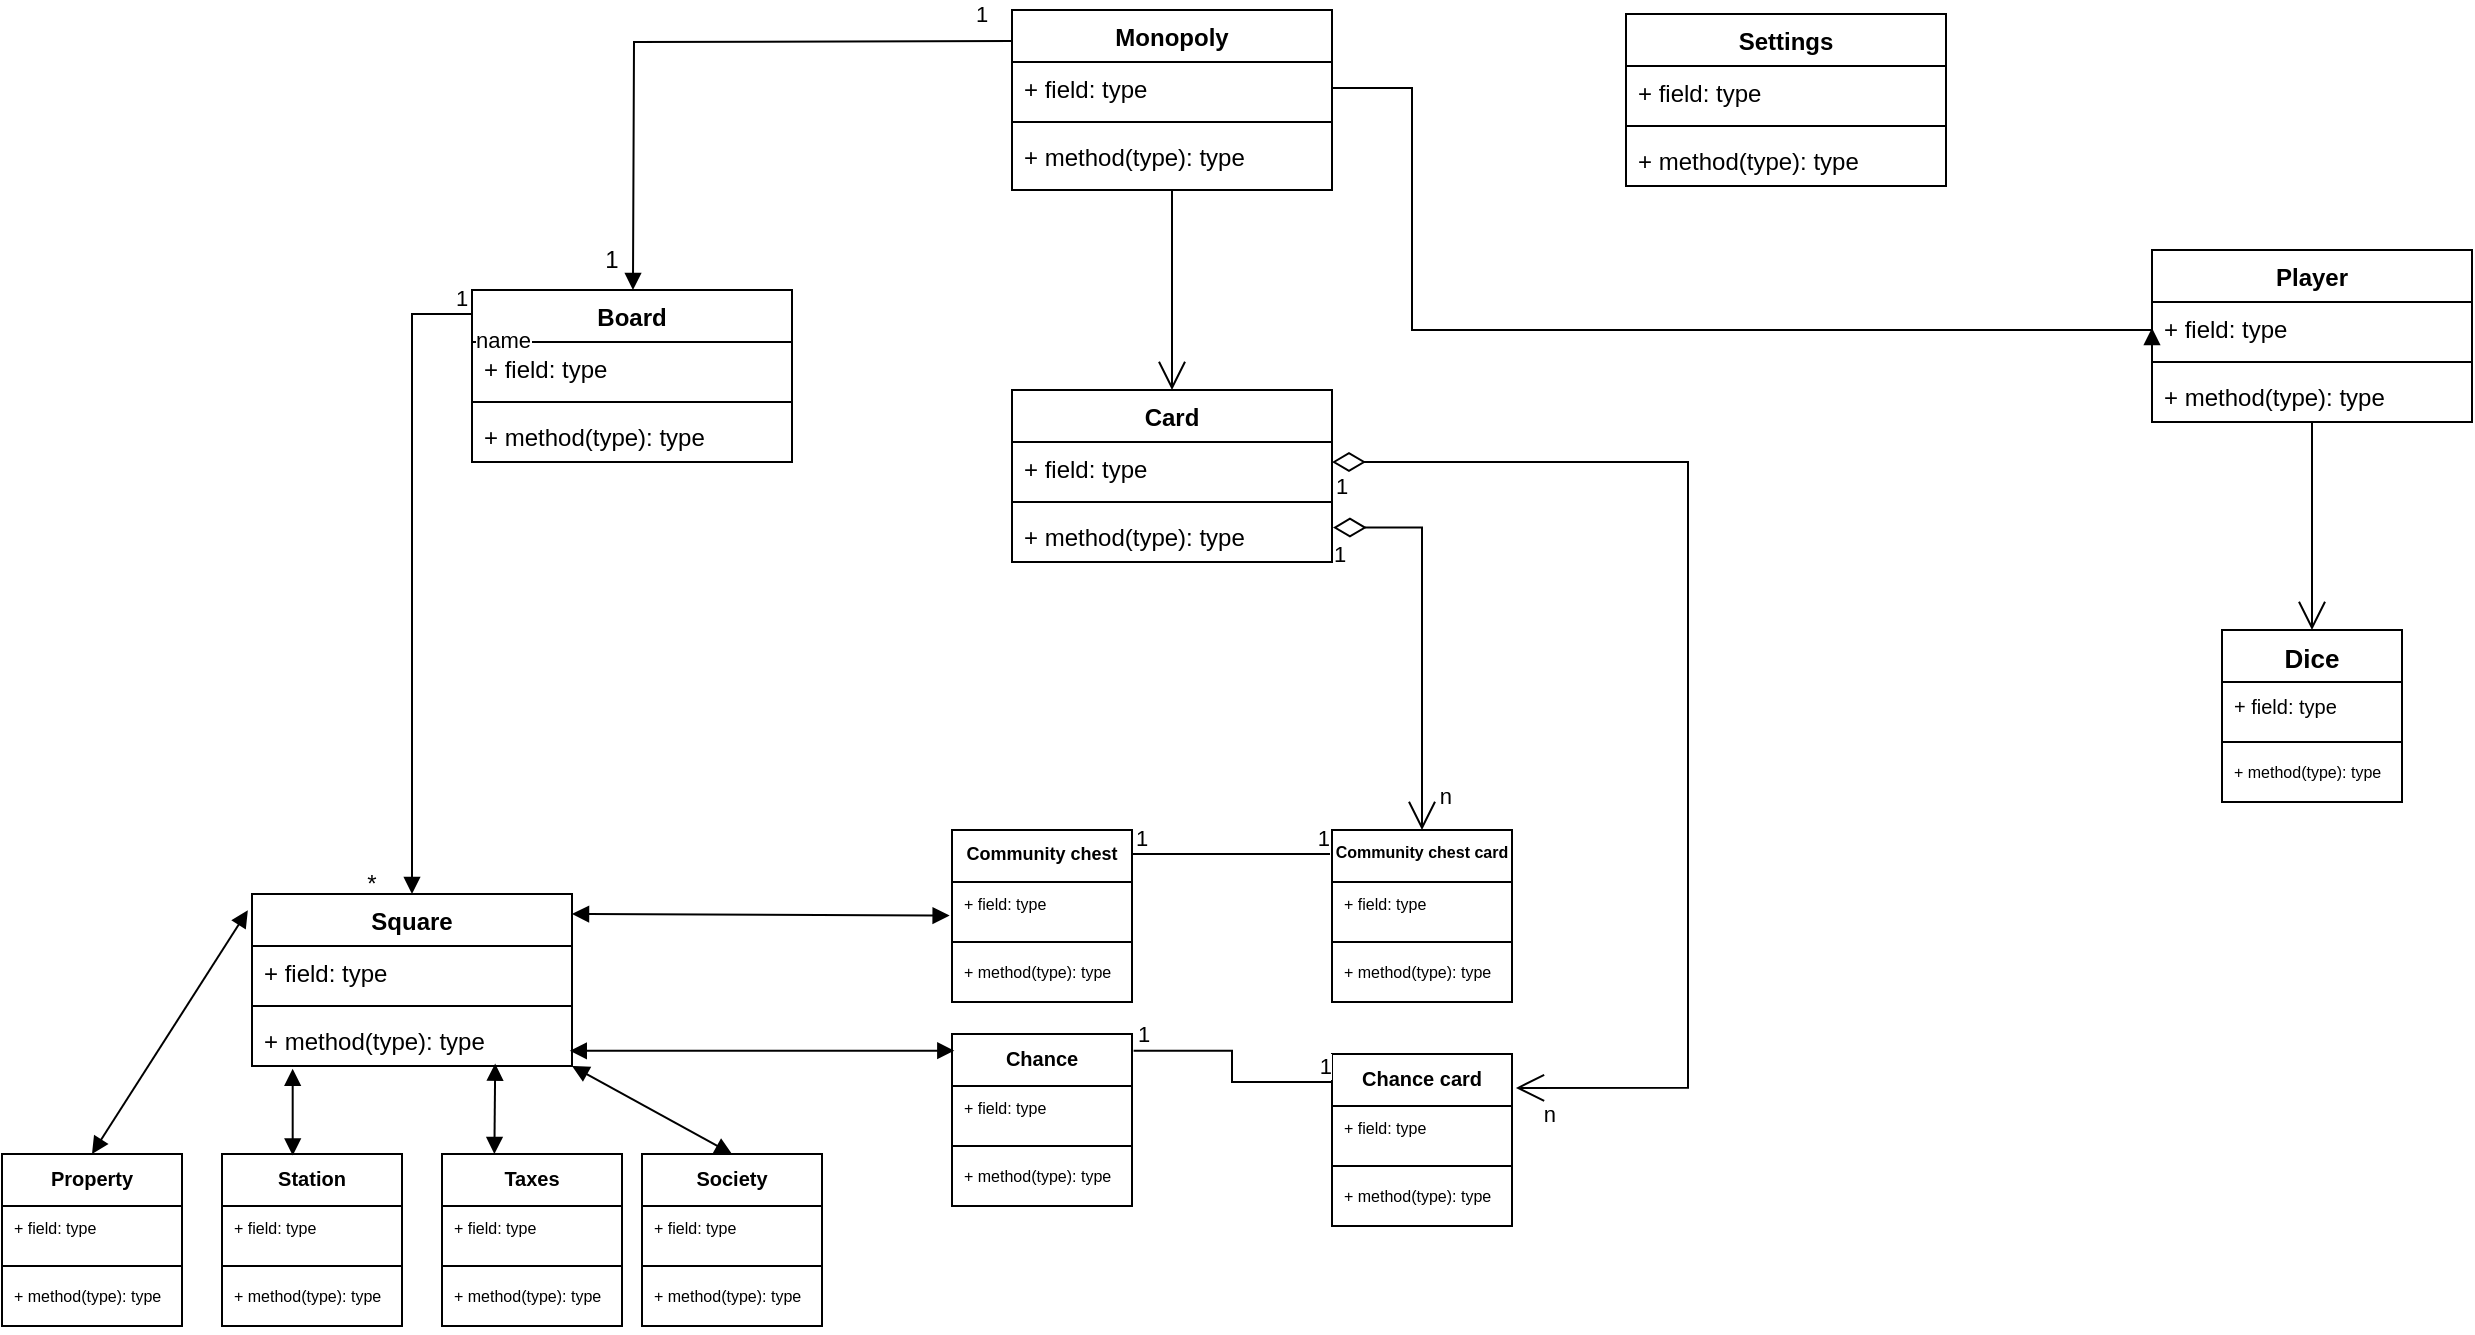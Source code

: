 <mxfile version="24.4.2" type="device">
  <diagram id="C5RBs43oDa-KdzZeNtuy" name="Page-1">
    <mxGraphModel dx="2327" dy="796" grid="1" gridSize="10" guides="1" tooltips="1" connect="1" arrows="1" fold="1" page="1" pageScale="1" pageWidth="827" pageHeight="1169" math="0" shadow="0">
      <root>
        <mxCell id="WIyWlLk6GJQsqaUBKTNV-0" />
        <mxCell id="WIyWlLk6GJQsqaUBKTNV-1" parent="WIyWlLk6GJQsqaUBKTNV-0" />
        <mxCell id="l3H7LoFEWCsbE-hz1oAD-0" value="Monopoly" style="swimlane;fontStyle=1;align=center;verticalAlign=top;childLayout=stackLayout;horizontal=1;startSize=26;horizontalStack=0;resizeParent=1;resizeParentMax=0;resizeLast=0;collapsible=1;marginBottom=0;whiteSpace=wrap;html=1;" parent="WIyWlLk6GJQsqaUBKTNV-1" vertex="1">
          <mxGeometry x="360" y="10" width="160" height="90" as="geometry" />
        </mxCell>
        <mxCell id="l3H7LoFEWCsbE-hz1oAD-1" value="+ field: type" style="text;strokeColor=none;fillColor=none;align=left;verticalAlign=top;spacingLeft=4;spacingRight=4;overflow=hidden;rotatable=0;points=[[0,0.5],[1,0.5]];portConstraint=eastwest;whiteSpace=wrap;html=1;" parent="l3H7LoFEWCsbE-hz1oAD-0" vertex="1">
          <mxGeometry y="26" width="160" height="26" as="geometry" />
        </mxCell>
        <mxCell id="l3H7LoFEWCsbE-hz1oAD-2" value="" style="line;strokeWidth=1;fillColor=none;align=left;verticalAlign=middle;spacingTop=-1;spacingLeft=3;spacingRight=3;rotatable=0;labelPosition=right;points=[];portConstraint=eastwest;strokeColor=inherit;" parent="l3H7LoFEWCsbE-hz1oAD-0" vertex="1">
          <mxGeometry y="52" width="160" height="8" as="geometry" />
        </mxCell>
        <mxCell id="l3H7LoFEWCsbE-hz1oAD-3" value="+ method(type): type" style="text;strokeColor=none;fillColor=none;align=left;verticalAlign=top;spacingLeft=4;spacingRight=4;overflow=hidden;rotatable=0;points=[[0,0.5],[1,0.5]];portConstraint=eastwest;whiteSpace=wrap;html=1;" parent="l3H7LoFEWCsbE-hz1oAD-0" vertex="1">
          <mxGeometry y="60" width="160" height="30" as="geometry" />
        </mxCell>
        <mxCell id="l3H7LoFEWCsbE-hz1oAD-8" value="Square" style="swimlane;fontStyle=1;align=center;verticalAlign=top;childLayout=stackLayout;horizontal=1;startSize=26;horizontalStack=0;resizeParent=1;resizeParentMax=0;resizeLast=0;collapsible=1;marginBottom=0;whiteSpace=wrap;html=1;" parent="WIyWlLk6GJQsqaUBKTNV-1" vertex="1">
          <mxGeometry x="-20" y="452" width="160" height="86" as="geometry" />
        </mxCell>
        <mxCell id="l3H7LoFEWCsbE-hz1oAD-9" value="+ field: type" style="text;strokeColor=none;fillColor=none;align=left;verticalAlign=top;spacingLeft=4;spacingRight=4;overflow=hidden;rotatable=0;points=[[0,0.5],[1,0.5]];portConstraint=eastwest;whiteSpace=wrap;html=1;" parent="l3H7LoFEWCsbE-hz1oAD-8" vertex="1">
          <mxGeometry y="26" width="160" height="26" as="geometry" />
        </mxCell>
        <mxCell id="l3H7LoFEWCsbE-hz1oAD-10" value="" style="line;strokeWidth=1;fillColor=none;align=left;verticalAlign=middle;spacingTop=-1;spacingLeft=3;spacingRight=3;rotatable=0;labelPosition=right;points=[];portConstraint=eastwest;strokeColor=inherit;" parent="l3H7LoFEWCsbE-hz1oAD-8" vertex="1">
          <mxGeometry y="52" width="160" height="8" as="geometry" />
        </mxCell>
        <mxCell id="l3H7LoFEWCsbE-hz1oAD-11" value="+ method(type): type" style="text;strokeColor=none;fillColor=none;align=left;verticalAlign=top;spacingLeft=4;spacingRight=4;overflow=hidden;rotatable=0;points=[[0,0.5],[1,0.5]];portConstraint=eastwest;whiteSpace=wrap;html=1;" parent="l3H7LoFEWCsbE-hz1oAD-8" vertex="1">
          <mxGeometry y="60" width="160" height="26" as="geometry" />
        </mxCell>
        <mxCell id="l3H7LoFEWCsbE-hz1oAD-12" value="Player" style="swimlane;fontStyle=1;align=center;verticalAlign=top;childLayout=stackLayout;horizontal=1;startSize=26;horizontalStack=0;resizeParent=1;resizeParentMax=0;resizeLast=0;collapsible=1;marginBottom=0;whiteSpace=wrap;html=1;" parent="WIyWlLk6GJQsqaUBKTNV-1" vertex="1">
          <mxGeometry x="930" y="130" width="160" height="86" as="geometry" />
        </mxCell>
        <mxCell id="l3H7LoFEWCsbE-hz1oAD-13" value="+ field: type" style="text;strokeColor=none;fillColor=none;align=left;verticalAlign=top;spacingLeft=4;spacingRight=4;overflow=hidden;rotatable=0;points=[[0,0.5],[1,0.5]];portConstraint=eastwest;whiteSpace=wrap;html=1;" parent="l3H7LoFEWCsbE-hz1oAD-12" vertex="1">
          <mxGeometry y="26" width="160" height="26" as="geometry" />
        </mxCell>
        <mxCell id="l3H7LoFEWCsbE-hz1oAD-14" value="" style="line;strokeWidth=1;fillColor=none;align=left;verticalAlign=middle;spacingTop=-1;spacingLeft=3;spacingRight=3;rotatable=0;labelPosition=right;points=[];portConstraint=eastwest;strokeColor=inherit;" parent="l3H7LoFEWCsbE-hz1oAD-12" vertex="1">
          <mxGeometry y="52" width="160" height="8" as="geometry" />
        </mxCell>
        <mxCell id="l3H7LoFEWCsbE-hz1oAD-15" value="+ method(type): type" style="text;strokeColor=none;fillColor=none;align=left;verticalAlign=top;spacingLeft=4;spacingRight=4;overflow=hidden;rotatable=0;points=[[0,0.5],[1,0.5]];portConstraint=eastwest;whiteSpace=wrap;html=1;" parent="l3H7LoFEWCsbE-hz1oAD-12" vertex="1">
          <mxGeometry y="60" width="160" height="26" as="geometry" />
        </mxCell>
        <mxCell id="l3H7LoFEWCsbE-hz1oAD-16" value="Settings" style="swimlane;fontStyle=1;align=center;verticalAlign=top;childLayout=stackLayout;horizontal=1;startSize=26;horizontalStack=0;resizeParent=1;resizeParentMax=0;resizeLast=0;collapsible=1;marginBottom=0;whiteSpace=wrap;html=1;" parent="WIyWlLk6GJQsqaUBKTNV-1" vertex="1">
          <mxGeometry x="667" y="12" width="160" height="86" as="geometry" />
        </mxCell>
        <mxCell id="l3H7LoFEWCsbE-hz1oAD-17" value="+ field: type" style="text;strokeColor=none;fillColor=none;align=left;verticalAlign=top;spacingLeft=4;spacingRight=4;overflow=hidden;rotatable=0;points=[[0,0.5],[1,0.5]];portConstraint=eastwest;whiteSpace=wrap;html=1;" parent="l3H7LoFEWCsbE-hz1oAD-16" vertex="1">
          <mxGeometry y="26" width="160" height="26" as="geometry" />
        </mxCell>
        <mxCell id="l3H7LoFEWCsbE-hz1oAD-18" value="" style="line;strokeWidth=1;fillColor=none;align=left;verticalAlign=middle;spacingTop=-1;spacingLeft=3;spacingRight=3;rotatable=0;labelPosition=right;points=[];portConstraint=eastwest;strokeColor=inherit;" parent="l3H7LoFEWCsbE-hz1oAD-16" vertex="1">
          <mxGeometry y="52" width="160" height="8" as="geometry" />
        </mxCell>
        <mxCell id="l3H7LoFEWCsbE-hz1oAD-19" value="+ method(type): type" style="text;strokeColor=none;fillColor=none;align=left;verticalAlign=top;spacingLeft=4;spacingRight=4;overflow=hidden;rotatable=0;points=[[0,0.5],[1,0.5]];portConstraint=eastwest;whiteSpace=wrap;html=1;" parent="l3H7LoFEWCsbE-hz1oAD-16" vertex="1">
          <mxGeometry y="60" width="160" height="26" as="geometry" />
        </mxCell>
        <mxCell id="l3H7LoFEWCsbE-hz1oAD-20" value="Card" style="swimlane;fontStyle=1;align=center;verticalAlign=top;childLayout=stackLayout;horizontal=1;startSize=26;horizontalStack=0;resizeParent=1;resizeParentMax=0;resizeLast=0;collapsible=1;marginBottom=0;whiteSpace=wrap;html=1;" parent="WIyWlLk6GJQsqaUBKTNV-1" vertex="1">
          <mxGeometry x="360" y="200" width="160" height="86" as="geometry" />
        </mxCell>
        <mxCell id="l3H7LoFEWCsbE-hz1oAD-21" value="+ field: type" style="text;strokeColor=none;fillColor=none;align=left;verticalAlign=top;spacingLeft=4;spacingRight=4;overflow=hidden;rotatable=0;points=[[0,0.5],[1,0.5]];portConstraint=eastwest;whiteSpace=wrap;html=1;" parent="l3H7LoFEWCsbE-hz1oAD-20" vertex="1">
          <mxGeometry y="26" width="160" height="26" as="geometry" />
        </mxCell>
        <mxCell id="l3H7LoFEWCsbE-hz1oAD-22" value="" style="line;strokeWidth=1;fillColor=none;align=left;verticalAlign=middle;spacingTop=-1;spacingLeft=3;spacingRight=3;rotatable=0;labelPosition=right;points=[];portConstraint=eastwest;strokeColor=inherit;" parent="l3H7LoFEWCsbE-hz1oAD-20" vertex="1">
          <mxGeometry y="52" width="160" height="8" as="geometry" />
        </mxCell>
        <mxCell id="l3H7LoFEWCsbE-hz1oAD-23" value="+ method(type): type" style="text;strokeColor=none;fillColor=none;align=left;verticalAlign=top;spacingLeft=4;spacingRight=4;overflow=hidden;rotatable=0;points=[[0,0.5],[1,0.5]];portConstraint=eastwest;whiteSpace=wrap;html=1;" parent="l3H7LoFEWCsbE-hz1oAD-20" vertex="1">
          <mxGeometry y="60" width="160" height="26" as="geometry" />
        </mxCell>
        <mxCell id="l3H7LoFEWCsbE-hz1oAD-24" value="Board" style="swimlane;fontStyle=1;align=center;verticalAlign=top;childLayout=stackLayout;horizontal=1;startSize=26;horizontalStack=0;resizeParent=1;resizeParentMax=0;resizeLast=0;collapsible=1;marginBottom=0;whiteSpace=wrap;html=1;" parent="WIyWlLk6GJQsqaUBKTNV-1" vertex="1">
          <mxGeometry x="90" y="150" width="160" height="86" as="geometry" />
        </mxCell>
        <mxCell id="l3H7LoFEWCsbE-hz1oAD-25" value="+ field: type" style="text;strokeColor=none;fillColor=none;align=left;verticalAlign=top;spacingLeft=4;spacingRight=4;overflow=hidden;rotatable=0;points=[[0,0.5],[1,0.5]];portConstraint=eastwest;whiteSpace=wrap;html=1;" parent="l3H7LoFEWCsbE-hz1oAD-24" vertex="1">
          <mxGeometry y="26" width="160" height="26" as="geometry" />
        </mxCell>
        <mxCell id="l3H7LoFEWCsbE-hz1oAD-26" value="" style="line;strokeWidth=1;fillColor=none;align=left;verticalAlign=middle;spacingTop=-1;spacingLeft=3;spacingRight=3;rotatable=0;labelPosition=right;points=[];portConstraint=eastwest;strokeColor=inherit;" parent="l3H7LoFEWCsbE-hz1oAD-24" vertex="1">
          <mxGeometry y="52" width="160" height="8" as="geometry" />
        </mxCell>
        <mxCell id="l3H7LoFEWCsbE-hz1oAD-27" value="+ method(type): type" style="text;strokeColor=none;fillColor=none;align=left;verticalAlign=top;spacingLeft=4;spacingRight=4;overflow=hidden;rotatable=0;points=[[0,0.5],[1,0.5]];portConstraint=eastwest;whiteSpace=wrap;html=1;" parent="l3H7LoFEWCsbE-hz1oAD-24" vertex="1">
          <mxGeometry y="60" width="160" height="26" as="geometry" />
        </mxCell>
        <mxCell id="Fxa2L2Occt2kmah8s3lg-3" value="" style="endArrow=block;endFill=1;html=1;edgeStyle=orthogonalEdgeStyle;align=left;verticalAlign=top;rounded=0;entryX=0.5;entryY=0;entryDx=0;entryDy=0;exitX=-0.003;exitY=0.18;exitDx=0;exitDy=0;exitPerimeter=0;" edge="1" parent="WIyWlLk6GJQsqaUBKTNV-1">
          <mxGeometry x="-0.749" y="10" relative="1" as="geometry">
            <mxPoint x="360" y="25.48" as="sourcePoint" />
            <mxPoint x="170.48" y="150" as="targetPoint" />
            <mxPoint as="offset" />
          </mxGeometry>
        </mxCell>
        <mxCell id="Fxa2L2Occt2kmah8s3lg-4" value="1" style="edgeLabel;resizable=0;html=1;align=left;verticalAlign=bottom;" connectable="0" vertex="1" parent="Fxa2L2Occt2kmah8s3lg-3">
          <mxGeometry x="-1" relative="1" as="geometry">
            <mxPoint x="-20" y="-5" as="offset" />
          </mxGeometry>
        </mxCell>
        <mxCell id="Fxa2L2Occt2kmah8s3lg-5" value="1" style="text;strokeColor=none;align=center;fillColor=none;html=1;verticalAlign=middle;whiteSpace=wrap;rounded=0;" vertex="1" parent="WIyWlLk6GJQsqaUBKTNV-1">
          <mxGeometry x="130" y="120" width="60" height="30" as="geometry" />
        </mxCell>
        <mxCell id="Fxa2L2Occt2kmah8s3lg-7" value="name" style="endArrow=block;endFill=1;html=1;edgeStyle=orthogonalEdgeStyle;align=left;verticalAlign=top;rounded=0;exitX=-0.003;exitY=0.14;exitDx=0;exitDy=0;exitPerimeter=0;entryX=0.5;entryY=0;entryDx=0;entryDy=0;" edge="1" parent="WIyWlLk6GJQsqaUBKTNV-1" source="l3H7LoFEWCsbE-hz1oAD-24" target="l3H7LoFEWCsbE-hz1oAD-8">
          <mxGeometry x="-1" relative="1" as="geometry">
            <mxPoint x="100" y="280" as="sourcePoint" />
            <mxPoint x="260" y="280" as="targetPoint" />
          </mxGeometry>
        </mxCell>
        <mxCell id="Fxa2L2Occt2kmah8s3lg-8" value="1" style="edgeLabel;resizable=0;html=1;align=left;verticalAlign=bottom;" connectable="0" vertex="1" parent="Fxa2L2Occt2kmah8s3lg-7">
          <mxGeometry x="-1" relative="1" as="geometry">
            <mxPoint x="-10" as="offset" />
          </mxGeometry>
        </mxCell>
        <mxCell id="Fxa2L2Occt2kmah8s3lg-9" value="*" style="text;strokeColor=none;align=center;fillColor=none;html=1;verticalAlign=middle;whiteSpace=wrap;rounded=0;" vertex="1" parent="WIyWlLk6GJQsqaUBKTNV-1">
          <mxGeometry x="10" y="432" width="60" height="30" as="geometry" />
        </mxCell>
        <mxCell id="Fxa2L2Occt2kmah8s3lg-10" value="Property" style="swimlane;fontStyle=1;align=center;verticalAlign=top;childLayout=stackLayout;horizontal=1;startSize=26;horizontalStack=0;resizeParent=1;resizeParentMax=0;resizeLast=0;collapsible=1;marginBottom=0;whiteSpace=wrap;html=1;fontSize=10;" vertex="1" parent="WIyWlLk6GJQsqaUBKTNV-1">
          <mxGeometry x="-145" y="582" width="90" height="86" as="geometry" />
        </mxCell>
        <mxCell id="Fxa2L2Occt2kmah8s3lg-11" value="+ field: type" style="text;strokeColor=none;fillColor=none;align=left;verticalAlign=top;spacingLeft=4;spacingRight=4;overflow=hidden;rotatable=0;points=[[0,0.5],[1,0.5]];portConstraint=eastwest;whiteSpace=wrap;html=1;fontSize=8;" vertex="1" parent="Fxa2L2Occt2kmah8s3lg-10">
          <mxGeometry y="26" width="90" height="26" as="geometry" />
        </mxCell>
        <mxCell id="Fxa2L2Occt2kmah8s3lg-12" value="" style="line;strokeWidth=1;fillColor=none;align=left;verticalAlign=middle;spacingTop=-1;spacingLeft=3;spacingRight=3;rotatable=0;labelPosition=right;points=[];portConstraint=eastwest;strokeColor=inherit;" vertex="1" parent="Fxa2L2Occt2kmah8s3lg-10">
          <mxGeometry y="52" width="90" height="8" as="geometry" />
        </mxCell>
        <mxCell id="Fxa2L2Occt2kmah8s3lg-13" value="+ method(type): type" style="text;strokeColor=none;fillColor=none;align=left;verticalAlign=top;spacingLeft=4;spacingRight=4;overflow=hidden;rotatable=0;points=[[0,0.5],[1,0.5]];portConstraint=eastwest;whiteSpace=wrap;html=1;fontSize=8;" vertex="1" parent="Fxa2L2Occt2kmah8s3lg-10">
          <mxGeometry y="60" width="90" height="26" as="geometry" />
        </mxCell>
        <mxCell id="Fxa2L2Occt2kmah8s3lg-14" value="Station" style="swimlane;fontStyle=1;align=center;verticalAlign=top;childLayout=stackLayout;horizontal=1;startSize=26;horizontalStack=0;resizeParent=1;resizeParentMax=0;resizeLast=0;collapsible=1;marginBottom=0;whiteSpace=wrap;html=1;fontSize=10;" vertex="1" parent="WIyWlLk6GJQsqaUBKTNV-1">
          <mxGeometry x="-35" y="582" width="90" height="86" as="geometry" />
        </mxCell>
        <mxCell id="Fxa2L2Occt2kmah8s3lg-15" value="+ field: type" style="text;strokeColor=none;fillColor=none;align=left;verticalAlign=top;spacingLeft=4;spacingRight=4;overflow=hidden;rotatable=0;points=[[0,0.5],[1,0.5]];portConstraint=eastwest;whiteSpace=wrap;html=1;fontSize=8;" vertex="1" parent="Fxa2L2Occt2kmah8s3lg-14">
          <mxGeometry y="26" width="90" height="26" as="geometry" />
        </mxCell>
        <mxCell id="Fxa2L2Occt2kmah8s3lg-16" value="" style="line;strokeWidth=1;fillColor=none;align=left;verticalAlign=middle;spacingTop=-1;spacingLeft=3;spacingRight=3;rotatable=0;labelPosition=right;points=[];portConstraint=eastwest;strokeColor=inherit;" vertex="1" parent="Fxa2L2Occt2kmah8s3lg-14">
          <mxGeometry y="52" width="90" height="8" as="geometry" />
        </mxCell>
        <mxCell id="Fxa2L2Occt2kmah8s3lg-17" value="+ method(type): type" style="text;strokeColor=none;fillColor=none;align=left;verticalAlign=top;spacingLeft=4;spacingRight=4;overflow=hidden;rotatable=0;points=[[0,0.5],[1,0.5]];portConstraint=eastwest;whiteSpace=wrap;html=1;fontSize=8;" vertex="1" parent="Fxa2L2Occt2kmah8s3lg-14">
          <mxGeometry y="60" width="90" height="26" as="geometry" />
        </mxCell>
        <mxCell id="Fxa2L2Occt2kmah8s3lg-22" value="Taxes" style="swimlane;fontStyle=1;align=center;verticalAlign=top;childLayout=stackLayout;horizontal=1;startSize=26;horizontalStack=0;resizeParent=1;resizeParentMax=0;resizeLast=0;collapsible=1;marginBottom=0;whiteSpace=wrap;html=1;fontSize=10;" vertex="1" parent="WIyWlLk6GJQsqaUBKTNV-1">
          <mxGeometry x="75" y="582" width="90" height="86" as="geometry" />
        </mxCell>
        <mxCell id="Fxa2L2Occt2kmah8s3lg-23" value="+ field: type" style="text;strokeColor=none;fillColor=none;align=left;verticalAlign=top;spacingLeft=4;spacingRight=4;overflow=hidden;rotatable=0;points=[[0,0.5],[1,0.5]];portConstraint=eastwest;whiteSpace=wrap;html=1;fontSize=8;" vertex="1" parent="Fxa2L2Occt2kmah8s3lg-22">
          <mxGeometry y="26" width="90" height="26" as="geometry" />
        </mxCell>
        <mxCell id="Fxa2L2Occt2kmah8s3lg-24" value="" style="line;strokeWidth=1;fillColor=none;align=left;verticalAlign=middle;spacingTop=-1;spacingLeft=3;spacingRight=3;rotatable=0;labelPosition=right;points=[];portConstraint=eastwest;strokeColor=inherit;" vertex="1" parent="Fxa2L2Occt2kmah8s3lg-22">
          <mxGeometry y="52" width="90" height="8" as="geometry" />
        </mxCell>
        <mxCell id="Fxa2L2Occt2kmah8s3lg-25" value="+ method(type): type" style="text;strokeColor=none;fillColor=none;align=left;verticalAlign=top;spacingLeft=4;spacingRight=4;overflow=hidden;rotatable=0;points=[[0,0.5],[1,0.5]];portConstraint=eastwest;whiteSpace=wrap;html=1;fontSize=8;" vertex="1" parent="Fxa2L2Occt2kmah8s3lg-22">
          <mxGeometry y="60" width="90" height="26" as="geometry" />
        </mxCell>
        <mxCell id="Fxa2L2Occt2kmah8s3lg-26" value="Society" style="swimlane;fontStyle=1;align=center;verticalAlign=top;childLayout=stackLayout;horizontal=1;startSize=26;horizontalStack=0;resizeParent=1;resizeParentMax=0;resizeLast=0;collapsible=1;marginBottom=0;whiteSpace=wrap;html=1;fontSize=10;" vertex="1" parent="WIyWlLk6GJQsqaUBKTNV-1">
          <mxGeometry x="175" y="582" width="90" height="86" as="geometry" />
        </mxCell>
        <mxCell id="Fxa2L2Occt2kmah8s3lg-27" value="+ field: type" style="text;strokeColor=none;fillColor=none;align=left;verticalAlign=top;spacingLeft=4;spacingRight=4;overflow=hidden;rotatable=0;points=[[0,0.5],[1,0.5]];portConstraint=eastwest;whiteSpace=wrap;html=1;fontSize=8;" vertex="1" parent="Fxa2L2Occt2kmah8s3lg-26">
          <mxGeometry y="26" width="90" height="26" as="geometry" />
        </mxCell>
        <mxCell id="Fxa2L2Occt2kmah8s3lg-28" value="" style="line;strokeWidth=1;fillColor=none;align=left;verticalAlign=middle;spacingTop=-1;spacingLeft=3;spacingRight=3;rotatable=0;labelPosition=right;points=[];portConstraint=eastwest;strokeColor=inherit;" vertex="1" parent="Fxa2L2Occt2kmah8s3lg-26">
          <mxGeometry y="52" width="90" height="8" as="geometry" />
        </mxCell>
        <mxCell id="Fxa2L2Occt2kmah8s3lg-29" value="+ method(type): type" style="text;strokeColor=none;fillColor=none;align=left;verticalAlign=top;spacingLeft=4;spacingRight=4;overflow=hidden;rotatable=0;points=[[0,0.5],[1,0.5]];portConstraint=eastwest;whiteSpace=wrap;html=1;fontSize=8;" vertex="1" parent="Fxa2L2Occt2kmah8s3lg-26">
          <mxGeometry y="60" width="90" height="26" as="geometry" />
        </mxCell>
        <mxCell id="Fxa2L2Occt2kmah8s3lg-30" value="Community chest" style="swimlane;fontStyle=1;align=center;verticalAlign=top;childLayout=stackLayout;horizontal=1;startSize=26;horizontalStack=0;resizeParent=1;resizeParentMax=0;resizeLast=0;collapsible=1;marginBottom=0;whiteSpace=wrap;html=1;fontSize=9;" vertex="1" parent="WIyWlLk6GJQsqaUBKTNV-1">
          <mxGeometry x="330" y="420" width="90" height="86" as="geometry">
            <mxRectangle x="180" y="470" width="110" height="26" as="alternateBounds" />
          </mxGeometry>
        </mxCell>
        <mxCell id="Fxa2L2Occt2kmah8s3lg-31" value="+ field: type" style="text;strokeColor=none;fillColor=none;align=left;verticalAlign=top;spacingLeft=4;spacingRight=4;overflow=hidden;rotatable=0;points=[[0,0.5],[1,0.5]];portConstraint=eastwest;whiteSpace=wrap;html=1;fontSize=8;" vertex="1" parent="Fxa2L2Occt2kmah8s3lg-30">
          <mxGeometry y="26" width="90" height="26" as="geometry" />
        </mxCell>
        <mxCell id="Fxa2L2Occt2kmah8s3lg-32" value="" style="line;strokeWidth=1;fillColor=none;align=left;verticalAlign=middle;spacingTop=-1;spacingLeft=3;spacingRight=3;rotatable=0;labelPosition=right;points=[];portConstraint=eastwest;strokeColor=inherit;" vertex="1" parent="Fxa2L2Occt2kmah8s3lg-30">
          <mxGeometry y="52" width="90" height="8" as="geometry" />
        </mxCell>
        <mxCell id="Fxa2L2Occt2kmah8s3lg-33" value="+ method(type): type" style="text;strokeColor=none;fillColor=none;align=left;verticalAlign=top;spacingLeft=4;spacingRight=4;overflow=hidden;rotatable=0;points=[[0,0.5],[1,0.5]];portConstraint=eastwest;whiteSpace=wrap;html=1;fontSize=8;" vertex="1" parent="Fxa2L2Occt2kmah8s3lg-30">
          <mxGeometry y="60" width="90" height="26" as="geometry" />
        </mxCell>
        <mxCell id="Fxa2L2Occt2kmah8s3lg-34" value="Chance" style="swimlane;fontStyle=1;align=center;verticalAlign=top;childLayout=stackLayout;horizontal=1;startSize=26;horizontalStack=0;resizeParent=1;resizeParentMax=0;resizeLast=0;collapsible=1;marginBottom=0;whiteSpace=wrap;html=1;fontSize=10;" vertex="1" parent="WIyWlLk6GJQsqaUBKTNV-1">
          <mxGeometry x="330" y="522" width="90" height="86" as="geometry" />
        </mxCell>
        <mxCell id="Fxa2L2Occt2kmah8s3lg-35" value="+ field: type" style="text;strokeColor=none;fillColor=none;align=left;verticalAlign=top;spacingLeft=4;spacingRight=4;overflow=hidden;rotatable=0;points=[[0,0.5],[1,0.5]];portConstraint=eastwest;whiteSpace=wrap;html=1;fontSize=8;" vertex="1" parent="Fxa2L2Occt2kmah8s3lg-34">
          <mxGeometry y="26" width="90" height="26" as="geometry" />
        </mxCell>
        <mxCell id="Fxa2L2Occt2kmah8s3lg-36" value="" style="line;strokeWidth=1;fillColor=none;align=left;verticalAlign=middle;spacingTop=-1;spacingLeft=3;spacingRight=3;rotatable=0;labelPosition=right;points=[];portConstraint=eastwest;strokeColor=inherit;" vertex="1" parent="Fxa2L2Occt2kmah8s3lg-34">
          <mxGeometry y="52" width="90" height="8" as="geometry" />
        </mxCell>
        <mxCell id="Fxa2L2Occt2kmah8s3lg-37" value="+ method(type): type" style="text;strokeColor=none;fillColor=none;align=left;verticalAlign=top;spacingLeft=4;spacingRight=4;overflow=hidden;rotatable=0;points=[[0,0.5],[1,0.5]];portConstraint=eastwest;whiteSpace=wrap;html=1;fontSize=8;" vertex="1" parent="Fxa2L2Occt2kmah8s3lg-34">
          <mxGeometry y="60" width="90" height="26" as="geometry" />
        </mxCell>
        <mxCell id="Fxa2L2Occt2kmah8s3lg-38" value="Community chest card" style="swimlane;fontStyle=1;align=center;verticalAlign=top;childLayout=stackLayout;horizontal=1;startSize=26;horizontalStack=0;resizeParent=1;resizeParentMax=0;resizeLast=0;collapsible=1;marginBottom=0;whiteSpace=wrap;html=1;fontSize=8;" vertex="1" parent="WIyWlLk6GJQsqaUBKTNV-1">
          <mxGeometry x="520" y="420" width="90" height="86" as="geometry" />
        </mxCell>
        <mxCell id="Fxa2L2Occt2kmah8s3lg-39" value="+ field: type" style="text;strokeColor=none;fillColor=none;align=left;verticalAlign=top;spacingLeft=4;spacingRight=4;overflow=hidden;rotatable=0;points=[[0,0.5],[1,0.5]];portConstraint=eastwest;whiteSpace=wrap;html=1;fontSize=8;" vertex="1" parent="Fxa2L2Occt2kmah8s3lg-38">
          <mxGeometry y="26" width="90" height="26" as="geometry" />
        </mxCell>
        <mxCell id="Fxa2L2Occt2kmah8s3lg-40" value="" style="line;strokeWidth=1;fillColor=none;align=left;verticalAlign=middle;spacingTop=-1;spacingLeft=3;spacingRight=3;rotatable=0;labelPosition=right;points=[];portConstraint=eastwest;strokeColor=inherit;" vertex="1" parent="Fxa2L2Occt2kmah8s3lg-38">
          <mxGeometry y="52" width="90" height="8" as="geometry" />
        </mxCell>
        <mxCell id="Fxa2L2Occt2kmah8s3lg-41" value="+ method(type): type" style="text;strokeColor=none;fillColor=none;align=left;verticalAlign=top;spacingLeft=4;spacingRight=4;overflow=hidden;rotatable=0;points=[[0,0.5],[1,0.5]];portConstraint=eastwest;whiteSpace=wrap;html=1;fontSize=8;" vertex="1" parent="Fxa2L2Occt2kmah8s3lg-38">
          <mxGeometry y="60" width="90" height="26" as="geometry" />
        </mxCell>
        <mxCell id="Fxa2L2Occt2kmah8s3lg-42" value="Chance card" style="swimlane;fontStyle=1;align=center;verticalAlign=top;childLayout=stackLayout;horizontal=1;startSize=26;horizontalStack=0;resizeParent=1;resizeParentMax=0;resizeLast=0;collapsible=1;marginBottom=0;whiteSpace=wrap;html=1;fontSize=10;" vertex="1" parent="WIyWlLk6GJQsqaUBKTNV-1">
          <mxGeometry x="520" y="532" width="90" height="86" as="geometry" />
        </mxCell>
        <mxCell id="Fxa2L2Occt2kmah8s3lg-43" value="+ field: type" style="text;strokeColor=none;fillColor=none;align=left;verticalAlign=top;spacingLeft=4;spacingRight=4;overflow=hidden;rotatable=0;points=[[0,0.5],[1,0.5]];portConstraint=eastwest;whiteSpace=wrap;html=1;fontSize=8;" vertex="1" parent="Fxa2L2Occt2kmah8s3lg-42">
          <mxGeometry y="26" width="90" height="26" as="geometry" />
        </mxCell>
        <mxCell id="Fxa2L2Occt2kmah8s3lg-44" value="" style="line;strokeWidth=1;fillColor=none;align=left;verticalAlign=middle;spacingTop=-1;spacingLeft=3;spacingRight=3;rotatable=0;labelPosition=right;points=[];portConstraint=eastwest;strokeColor=inherit;" vertex="1" parent="Fxa2L2Occt2kmah8s3lg-42">
          <mxGeometry y="52" width="90" height="8" as="geometry" />
        </mxCell>
        <mxCell id="Fxa2L2Occt2kmah8s3lg-45" value="+ method(type): type" style="text;strokeColor=none;fillColor=none;align=left;verticalAlign=top;spacingLeft=4;spacingRight=4;overflow=hidden;rotatable=0;points=[[0,0.5],[1,0.5]];portConstraint=eastwest;whiteSpace=wrap;html=1;fontSize=8;" vertex="1" parent="Fxa2L2Occt2kmah8s3lg-42">
          <mxGeometry y="60" width="90" height="26" as="geometry" />
        </mxCell>
        <mxCell id="Fxa2L2Occt2kmah8s3lg-46" value="" style="endArrow=open;html=1;endSize=12;startArrow=diamondThin;startSize=14;startFill=0;edgeStyle=orthogonalEdgeStyle;rounded=0;entryX=0.5;entryY=0;entryDx=0;entryDy=0;exitX=1.003;exitY=0.338;exitDx=0;exitDy=0;exitPerimeter=0;" edge="1" parent="WIyWlLk6GJQsqaUBKTNV-1" source="l3H7LoFEWCsbE-hz1oAD-23" target="Fxa2L2Occt2kmah8s3lg-38">
          <mxGeometry relative="1" as="geometry">
            <mxPoint x="530" y="300" as="sourcePoint" />
            <mxPoint x="620" y="432" as="targetPoint" />
          </mxGeometry>
        </mxCell>
        <mxCell id="Fxa2L2Occt2kmah8s3lg-47" value="1" style="edgeLabel;resizable=0;html=1;align=left;verticalAlign=top;" connectable="0" vertex="1" parent="Fxa2L2Occt2kmah8s3lg-46">
          <mxGeometry x="-1" relative="1" as="geometry">
            <mxPoint x="-1" as="offset" />
          </mxGeometry>
        </mxCell>
        <mxCell id="Fxa2L2Occt2kmah8s3lg-48" value="n" style="edgeLabel;resizable=0;html=1;align=right;verticalAlign=top;" connectable="0" vertex="1" parent="Fxa2L2Occt2kmah8s3lg-46">
          <mxGeometry x="1" relative="1" as="geometry">
            <mxPoint x="15" y="-30" as="offset" />
          </mxGeometry>
        </mxCell>
        <mxCell id="Fxa2L2Occt2kmah8s3lg-49" value="" style="endArrow=open;html=1;endSize=12;startArrow=diamondThin;startSize=14;startFill=0;edgeStyle=orthogonalEdgeStyle;rounded=0;exitX=1.012;exitY=0.176;exitDx=0;exitDy=0;exitPerimeter=0;entryX=1.022;entryY=0.197;entryDx=0;entryDy=0;entryPerimeter=0;" edge="1" parent="WIyWlLk6GJQsqaUBKTNV-1" target="Fxa2L2Occt2kmah8s3lg-42">
          <mxGeometry relative="1" as="geometry">
            <mxPoint x="520.0" y="235.996" as="sourcePoint" />
            <mxPoint x="607.27" y="517.008" as="targetPoint" />
            <Array as="points">
              <mxPoint x="698" y="236" />
              <mxPoint x="698" y="549" />
            </Array>
          </mxGeometry>
        </mxCell>
        <mxCell id="Fxa2L2Occt2kmah8s3lg-50" value="1" style="edgeLabel;resizable=0;html=1;align=left;verticalAlign=top;" connectable="0" vertex="1" parent="Fxa2L2Occt2kmah8s3lg-49">
          <mxGeometry x="-1" relative="1" as="geometry">
            <mxPoint y="-1" as="offset" />
          </mxGeometry>
        </mxCell>
        <mxCell id="Fxa2L2Occt2kmah8s3lg-51" value="n" style="edgeLabel;resizable=0;html=1;align=right;verticalAlign=top;" connectable="0" vertex="1" parent="Fxa2L2Occt2kmah8s3lg-49">
          <mxGeometry x="1" relative="1" as="geometry">
            <mxPoint x="21" as="offset" />
          </mxGeometry>
        </mxCell>
        <mxCell id="Fxa2L2Occt2kmah8s3lg-52" value="" style="endArrow=none;html=1;edgeStyle=orthogonalEdgeStyle;rounded=0;exitX=1.009;exitY=0.098;exitDx=0;exitDy=0;exitPerimeter=0;entryX=0.004;entryY=0.163;entryDx=0;entryDy=0;entryPerimeter=0;" edge="1" parent="WIyWlLk6GJQsqaUBKTNV-1" source="Fxa2L2Occt2kmah8s3lg-34" target="Fxa2L2Occt2kmah8s3lg-42">
          <mxGeometry relative="1" as="geometry">
            <mxPoint x="440" y="542" as="sourcePoint" />
            <mxPoint x="600" y="542" as="targetPoint" />
          </mxGeometry>
        </mxCell>
        <mxCell id="Fxa2L2Occt2kmah8s3lg-53" value="1" style="edgeLabel;resizable=0;html=1;align=left;verticalAlign=bottom;" connectable="0" vertex="1" parent="Fxa2L2Occt2kmah8s3lg-52">
          <mxGeometry x="-1" relative="1" as="geometry" />
        </mxCell>
        <mxCell id="Fxa2L2Occt2kmah8s3lg-54" value="1" style="edgeLabel;resizable=0;html=1;align=right;verticalAlign=bottom;" connectable="0" vertex="1" parent="Fxa2L2Occt2kmah8s3lg-52">
          <mxGeometry x="1" relative="1" as="geometry" />
        </mxCell>
        <mxCell id="Fxa2L2Occt2kmah8s3lg-55" value="" style="endArrow=none;html=1;edgeStyle=orthogonalEdgeStyle;rounded=0;exitX=1.009;exitY=0.098;exitDx=0;exitDy=0;exitPerimeter=0;entryX=0.004;entryY=0.163;entryDx=0;entryDy=0;entryPerimeter=0;" edge="1" parent="WIyWlLk6GJQsqaUBKTNV-1">
          <mxGeometry relative="1" as="geometry">
            <mxPoint x="420" y="432" as="sourcePoint" />
            <mxPoint x="519" y="432" as="targetPoint" />
          </mxGeometry>
        </mxCell>
        <mxCell id="Fxa2L2Occt2kmah8s3lg-56" value="1" style="edgeLabel;resizable=0;html=1;align=left;verticalAlign=bottom;" connectable="0" vertex="1" parent="Fxa2L2Occt2kmah8s3lg-55">
          <mxGeometry x="-1" relative="1" as="geometry" />
        </mxCell>
        <mxCell id="Fxa2L2Occt2kmah8s3lg-57" value="1" style="edgeLabel;resizable=0;html=1;align=right;verticalAlign=bottom;" connectable="0" vertex="1" parent="Fxa2L2Occt2kmah8s3lg-55">
          <mxGeometry x="1" relative="1" as="geometry" />
        </mxCell>
        <mxCell id="Fxa2L2Occt2kmah8s3lg-58" value="" style="endArrow=block;startArrow=block;endFill=1;startFill=1;html=1;rounded=0;entryX=0.291;entryY=0;entryDx=0;entryDy=0;entryPerimeter=0;exitX=0.76;exitY=0.954;exitDx=0;exitDy=0;exitPerimeter=0;" edge="1" parent="WIyWlLk6GJQsqaUBKTNV-1" source="l3H7LoFEWCsbE-hz1oAD-11" target="Fxa2L2Occt2kmah8s3lg-22">
          <mxGeometry width="160" relative="1" as="geometry">
            <mxPoint x="100" y="542" as="sourcePoint" />
            <mxPoint x="240" y="512" as="targetPoint" />
          </mxGeometry>
        </mxCell>
        <mxCell id="Fxa2L2Occt2kmah8s3lg-59" value="" style="endArrow=block;startArrow=block;endFill=1;startFill=1;html=1;rounded=0;entryX=-0.013;entryY=0.646;entryDx=0;entryDy=0;entryPerimeter=0;" edge="1" parent="WIyWlLk6GJQsqaUBKTNV-1" target="Fxa2L2Occt2kmah8s3lg-31">
          <mxGeometry width="160" relative="1" as="geometry">
            <mxPoint x="140" y="462" as="sourcePoint" />
            <mxPoint x="330" y="422.5" as="targetPoint" />
          </mxGeometry>
        </mxCell>
        <mxCell id="Fxa2L2Occt2kmah8s3lg-60" value="" style="endArrow=block;startArrow=block;endFill=1;startFill=1;html=1;rounded=0;exitX=-0.013;exitY=0.095;exitDx=0;exitDy=0;entryX=0.5;entryY=0;entryDx=0;entryDy=0;exitPerimeter=0;" edge="1" parent="WIyWlLk6GJQsqaUBKTNV-1" source="l3H7LoFEWCsbE-hz1oAD-8" target="Fxa2L2Occt2kmah8s3lg-10">
          <mxGeometry width="160" relative="1" as="geometry">
            <mxPoint x="-220" y="412" as="sourcePoint" />
            <mxPoint x="-30" y="363" as="targetPoint" />
          </mxGeometry>
        </mxCell>
        <mxCell id="Fxa2L2Occt2kmah8s3lg-61" value="" style="endArrow=block;startArrow=block;endFill=1;startFill=1;html=1;rounded=0;exitX=0.393;exitY=0.009;exitDx=0;exitDy=0;exitPerimeter=0;entryX=0.127;entryY=1.051;entryDx=0;entryDy=0;entryPerimeter=0;" edge="1" parent="WIyWlLk6GJQsqaUBKTNV-1" source="Fxa2L2Occt2kmah8s3lg-14" target="l3H7LoFEWCsbE-hz1oAD-11">
          <mxGeometry width="160" relative="1" as="geometry">
            <mxPoint x="-140" y="432" as="sourcePoint" />
            <mxPoint x="-20" y="472" as="targetPoint" />
          </mxGeometry>
        </mxCell>
        <mxCell id="Fxa2L2Occt2kmah8s3lg-62" value="" style="endArrow=block;startArrow=block;endFill=1;startFill=1;html=1;rounded=0;entryX=0.013;entryY=0.097;entryDx=0;entryDy=0;entryPerimeter=0;exitX=0.993;exitY=0.708;exitDx=0;exitDy=0;exitPerimeter=0;" edge="1" parent="WIyWlLk6GJQsqaUBKTNV-1" source="l3H7LoFEWCsbE-hz1oAD-11" target="Fxa2L2Occt2kmah8s3lg-34">
          <mxGeometry width="160" relative="1" as="geometry">
            <mxPoint x="140" y="546" as="sourcePoint" />
            <mxPoint x="360" y="513" as="targetPoint" />
          </mxGeometry>
        </mxCell>
        <mxCell id="Fxa2L2Occt2kmah8s3lg-63" value="" style="endArrow=block;startArrow=block;endFill=1;startFill=1;html=1;rounded=0;exitX=1;exitY=1;exitDx=0;exitDy=0;entryX=0.5;entryY=0;entryDx=0;entryDy=0;" edge="1" parent="WIyWlLk6GJQsqaUBKTNV-1" source="l3H7LoFEWCsbE-hz1oAD-8" target="Fxa2L2Occt2kmah8s3lg-26">
          <mxGeometry width="160" relative="1" as="geometry">
            <mxPoint x="210" y="552" as="sourcePoint" />
            <mxPoint x="400" y="503" as="targetPoint" />
          </mxGeometry>
        </mxCell>
        <mxCell id="Fxa2L2Occt2kmah8s3lg-68" value="&lt;font style=&quot;font-size: 13px;&quot;&gt;Dice&lt;/font&gt;" style="swimlane;fontStyle=1;align=center;verticalAlign=top;childLayout=stackLayout;horizontal=1;startSize=26;horizontalStack=0;resizeParent=1;resizeParentMax=0;resizeLast=0;collapsible=1;marginBottom=0;whiteSpace=wrap;html=1;fontSize=9;" vertex="1" parent="WIyWlLk6GJQsqaUBKTNV-1">
          <mxGeometry x="965" y="320" width="90" height="86" as="geometry">
            <mxRectangle x="180" y="470" width="110" height="26" as="alternateBounds" />
          </mxGeometry>
        </mxCell>
        <mxCell id="Fxa2L2Occt2kmah8s3lg-69" value="+ field: type" style="text;strokeColor=none;fillColor=none;align=left;verticalAlign=top;spacingLeft=4;spacingRight=4;overflow=hidden;rotatable=0;points=[[0,0.5],[1,0.5]];portConstraint=eastwest;whiteSpace=wrap;html=1;fontSize=10;" vertex="1" parent="Fxa2L2Occt2kmah8s3lg-68">
          <mxGeometry y="26" width="90" height="26" as="geometry" />
        </mxCell>
        <mxCell id="Fxa2L2Occt2kmah8s3lg-70" value="" style="line;strokeWidth=1;fillColor=none;align=left;verticalAlign=middle;spacingTop=-1;spacingLeft=3;spacingRight=3;rotatable=0;labelPosition=right;points=[];portConstraint=eastwest;strokeColor=inherit;" vertex="1" parent="Fxa2L2Occt2kmah8s3lg-68">
          <mxGeometry y="52" width="90" height="8" as="geometry" />
        </mxCell>
        <mxCell id="Fxa2L2Occt2kmah8s3lg-71" value="+ method(type): type" style="text;strokeColor=none;fillColor=none;align=left;verticalAlign=top;spacingLeft=4;spacingRight=4;overflow=hidden;rotatable=0;points=[[0,0.5],[1,0.5]];portConstraint=eastwest;whiteSpace=wrap;html=1;fontSize=8;" vertex="1" parent="Fxa2L2Occt2kmah8s3lg-68">
          <mxGeometry y="60" width="90" height="26" as="geometry" />
        </mxCell>
        <mxCell id="Fxa2L2Occt2kmah8s3lg-73" value="" style="endArrow=open;endFill=1;endSize=12;html=1;rounded=0;entryX=0.5;entryY=0;entryDx=0;entryDy=0;" edge="1" parent="WIyWlLk6GJQsqaUBKTNV-1" target="l3H7LoFEWCsbE-hz1oAD-20">
          <mxGeometry width="160" relative="1" as="geometry">
            <mxPoint x="440" y="100" as="sourcePoint" />
            <mxPoint x="560" y="140" as="targetPoint" />
          </mxGeometry>
        </mxCell>
        <mxCell id="Fxa2L2Occt2kmah8s3lg-74" value="" style="endArrow=block;endFill=1;html=1;edgeStyle=orthogonalEdgeStyle;align=left;verticalAlign=top;rounded=0;entryX=0;entryY=0.5;entryDx=0;entryDy=0;exitX=1;exitY=0.5;exitDx=0;exitDy=0;" edge="1" parent="WIyWlLk6GJQsqaUBKTNV-1" source="l3H7LoFEWCsbE-hz1oAD-1" target="l3H7LoFEWCsbE-hz1oAD-13">
          <mxGeometry x="-0.749" y="10" relative="1" as="geometry">
            <mxPoint x="720" y="220" as="sourcePoint" />
            <mxPoint x="530.48" y="344.52" as="targetPoint" />
            <mxPoint as="offset" />
            <Array as="points">
              <mxPoint x="560" y="49" />
              <mxPoint x="560" y="170" />
              <mxPoint x="930" y="170" />
            </Array>
          </mxGeometry>
        </mxCell>
        <mxCell id="Fxa2L2Occt2kmah8s3lg-76" value="" style="endArrow=open;endFill=1;endSize=12;html=1;rounded=0;entryX=0.5;entryY=0;entryDx=0;entryDy=0;" edge="1" parent="WIyWlLk6GJQsqaUBKTNV-1" source="l3H7LoFEWCsbE-hz1oAD-15" target="Fxa2L2Occt2kmah8s3lg-68">
          <mxGeometry width="160" relative="1" as="geometry">
            <mxPoint x="1010" y="220" as="sourcePoint" />
            <mxPoint x="680" y="350" as="targetPoint" />
          </mxGeometry>
        </mxCell>
      </root>
    </mxGraphModel>
  </diagram>
</mxfile>
